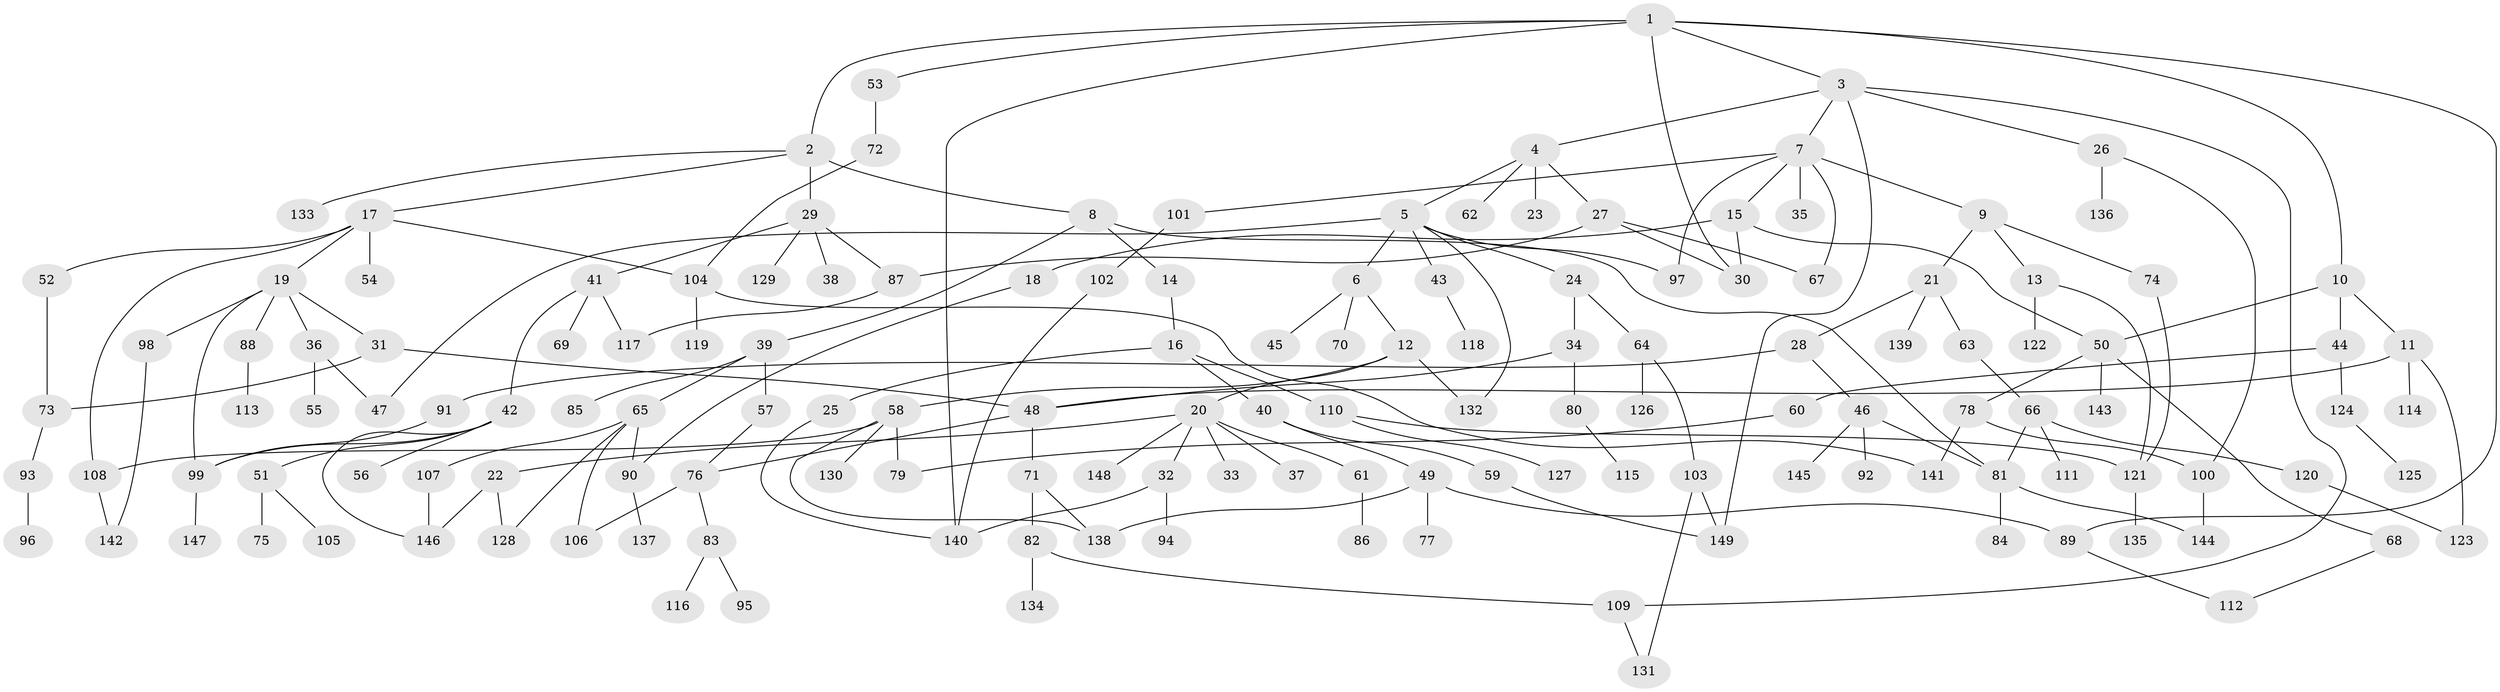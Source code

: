 // coarse degree distribution, {12: 0.016666666666666666, 4: 0.26666666666666666, 5: 0.06666666666666667, 3: 0.3, 7: 0.03333333333333333, 2: 0.21666666666666667, 1: 0.1}
// Generated by graph-tools (version 1.1) at 2025/49/03/04/25 22:49:11]
// undirected, 149 vertices, 191 edges
graph export_dot {
  node [color=gray90,style=filled];
  1;
  2;
  3;
  4;
  5;
  6;
  7;
  8;
  9;
  10;
  11;
  12;
  13;
  14;
  15;
  16;
  17;
  18;
  19;
  20;
  21;
  22;
  23;
  24;
  25;
  26;
  27;
  28;
  29;
  30;
  31;
  32;
  33;
  34;
  35;
  36;
  37;
  38;
  39;
  40;
  41;
  42;
  43;
  44;
  45;
  46;
  47;
  48;
  49;
  50;
  51;
  52;
  53;
  54;
  55;
  56;
  57;
  58;
  59;
  60;
  61;
  62;
  63;
  64;
  65;
  66;
  67;
  68;
  69;
  70;
  71;
  72;
  73;
  74;
  75;
  76;
  77;
  78;
  79;
  80;
  81;
  82;
  83;
  84;
  85;
  86;
  87;
  88;
  89;
  90;
  91;
  92;
  93;
  94;
  95;
  96;
  97;
  98;
  99;
  100;
  101;
  102;
  103;
  104;
  105;
  106;
  107;
  108;
  109;
  110;
  111;
  112;
  113;
  114;
  115;
  116;
  117;
  118;
  119;
  120;
  121;
  122;
  123;
  124;
  125;
  126;
  127;
  128;
  129;
  130;
  131;
  132;
  133;
  134;
  135;
  136;
  137;
  138;
  139;
  140;
  141;
  142;
  143;
  144;
  145;
  146;
  147;
  148;
  149;
  1 -- 2;
  1 -- 3;
  1 -- 10;
  1 -- 53;
  1 -- 89;
  1 -- 140;
  1 -- 30;
  2 -- 8;
  2 -- 17;
  2 -- 29;
  2 -- 133;
  3 -- 4;
  3 -- 7;
  3 -- 26;
  3 -- 109;
  3 -- 149;
  4 -- 5;
  4 -- 23;
  4 -- 27;
  4 -- 62;
  5 -- 6;
  5 -- 24;
  5 -- 43;
  5 -- 47;
  5 -- 97;
  5 -- 132;
  6 -- 12;
  6 -- 45;
  6 -- 70;
  7 -- 9;
  7 -- 15;
  7 -- 35;
  7 -- 97;
  7 -- 101;
  7 -- 67;
  8 -- 14;
  8 -- 39;
  8 -- 81;
  9 -- 13;
  9 -- 21;
  9 -- 74;
  10 -- 11;
  10 -- 44;
  10 -- 50;
  11 -- 48;
  11 -- 114;
  11 -- 123;
  12 -- 20;
  12 -- 58;
  12 -- 132;
  13 -- 122;
  13 -- 121;
  14 -- 16;
  15 -- 18;
  15 -- 30;
  15 -- 50;
  16 -- 25;
  16 -- 40;
  16 -- 110;
  17 -- 19;
  17 -- 52;
  17 -- 54;
  17 -- 104;
  17 -- 108;
  18 -- 90;
  19 -- 31;
  19 -- 36;
  19 -- 88;
  19 -- 98;
  19 -- 99;
  20 -- 22;
  20 -- 32;
  20 -- 33;
  20 -- 37;
  20 -- 61;
  20 -- 148;
  21 -- 28;
  21 -- 63;
  21 -- 139;
  22 -- 128;
  22 -- 146;
  24 -- 34;
  24 -- 64;
  25 -- 140;
  26 -- 136;
  26 -- 100;
  27 -- 67;
  27 -- 87;
  27 -- 30;
  28 -- 46;
  28 -- 91;
  29 -- 38;
  29 -- 41;
  29 -- 129;
  29 -- 87;
  31 -- 73;
  31 -- 48;
  32 -- 94;
  32 -- 140;
  34 -- 80;
  34 -- 48;
  36 -- 47;
  36 -- 55;
  39 -- 57;
  39 -- 65;
  39 -- 85;
  40 -- 49;
  40 -- 59;
  41 -- 42;
  41 -- 69;
  41 -- 117;
  42 -- 51;
  42 -- 56;
  42 -- 146;
  42 -- 99;
  43 -- 118;
  44 -- 60;
  44 -- 124;
  46 -- 92;
  46 -- 145;
  46 -- 81;
  48 -- 71;
  48 -- 76;
  49 -- 77;
  49 -- 138;
  49 -- 89;
  50 -- 68;
  50 -- 78;
  50 -- 143;
  51 -- 75;
  51 -- 105;
  52 -- 73;
  53 -- 72;
  57 -- 76;
  58 -- 79;
  58 -- 108;
  58 -- 130;
  58 -- 138;
  59 -- 149;
  60 -- 79;
  61 -- 86;
  63 -- 66;
  64 -- 103;
  64 -- 126;
  65 -- 90;
  65 -- 107;
  65 -- 128;
  65 -- 106;
  66 -- 111;
  66 -- 120;
  66 -- 81;
  68 -- 112;
  71 -- 82;
  71 -- 138;
  72 -- 104;
  73 -- 93;
  74 -- 121;
  76 -- 83;
  76 -- 106;
  78 -- 100;
  78 -- 141;
  80 -- 115;
  81 -- 84;
  81 -- 144;
  82 -- 134;
  82 -- 109;
  83 -- 95;
  83 -- 116;
  87 -- 117;
  88 -- 113;
  89 -- 112;
  90 -- 137;
  91 -- 99;
  93 -- 96;
  98 -- 142;
  99 -- 147;
  100 -- 144;
  101 -- 102;
  102 -- 140;
  103 -- 131;
  103 -- 149;
  104 -- 119;
  104 -- 141;
  107 -- 146;
  108 -- 142;
  109 -- 131;
  110 -- 121;
  110 -- 127;
  120 -- 123;
  121 -- 135;
  124 -- 125;
}
